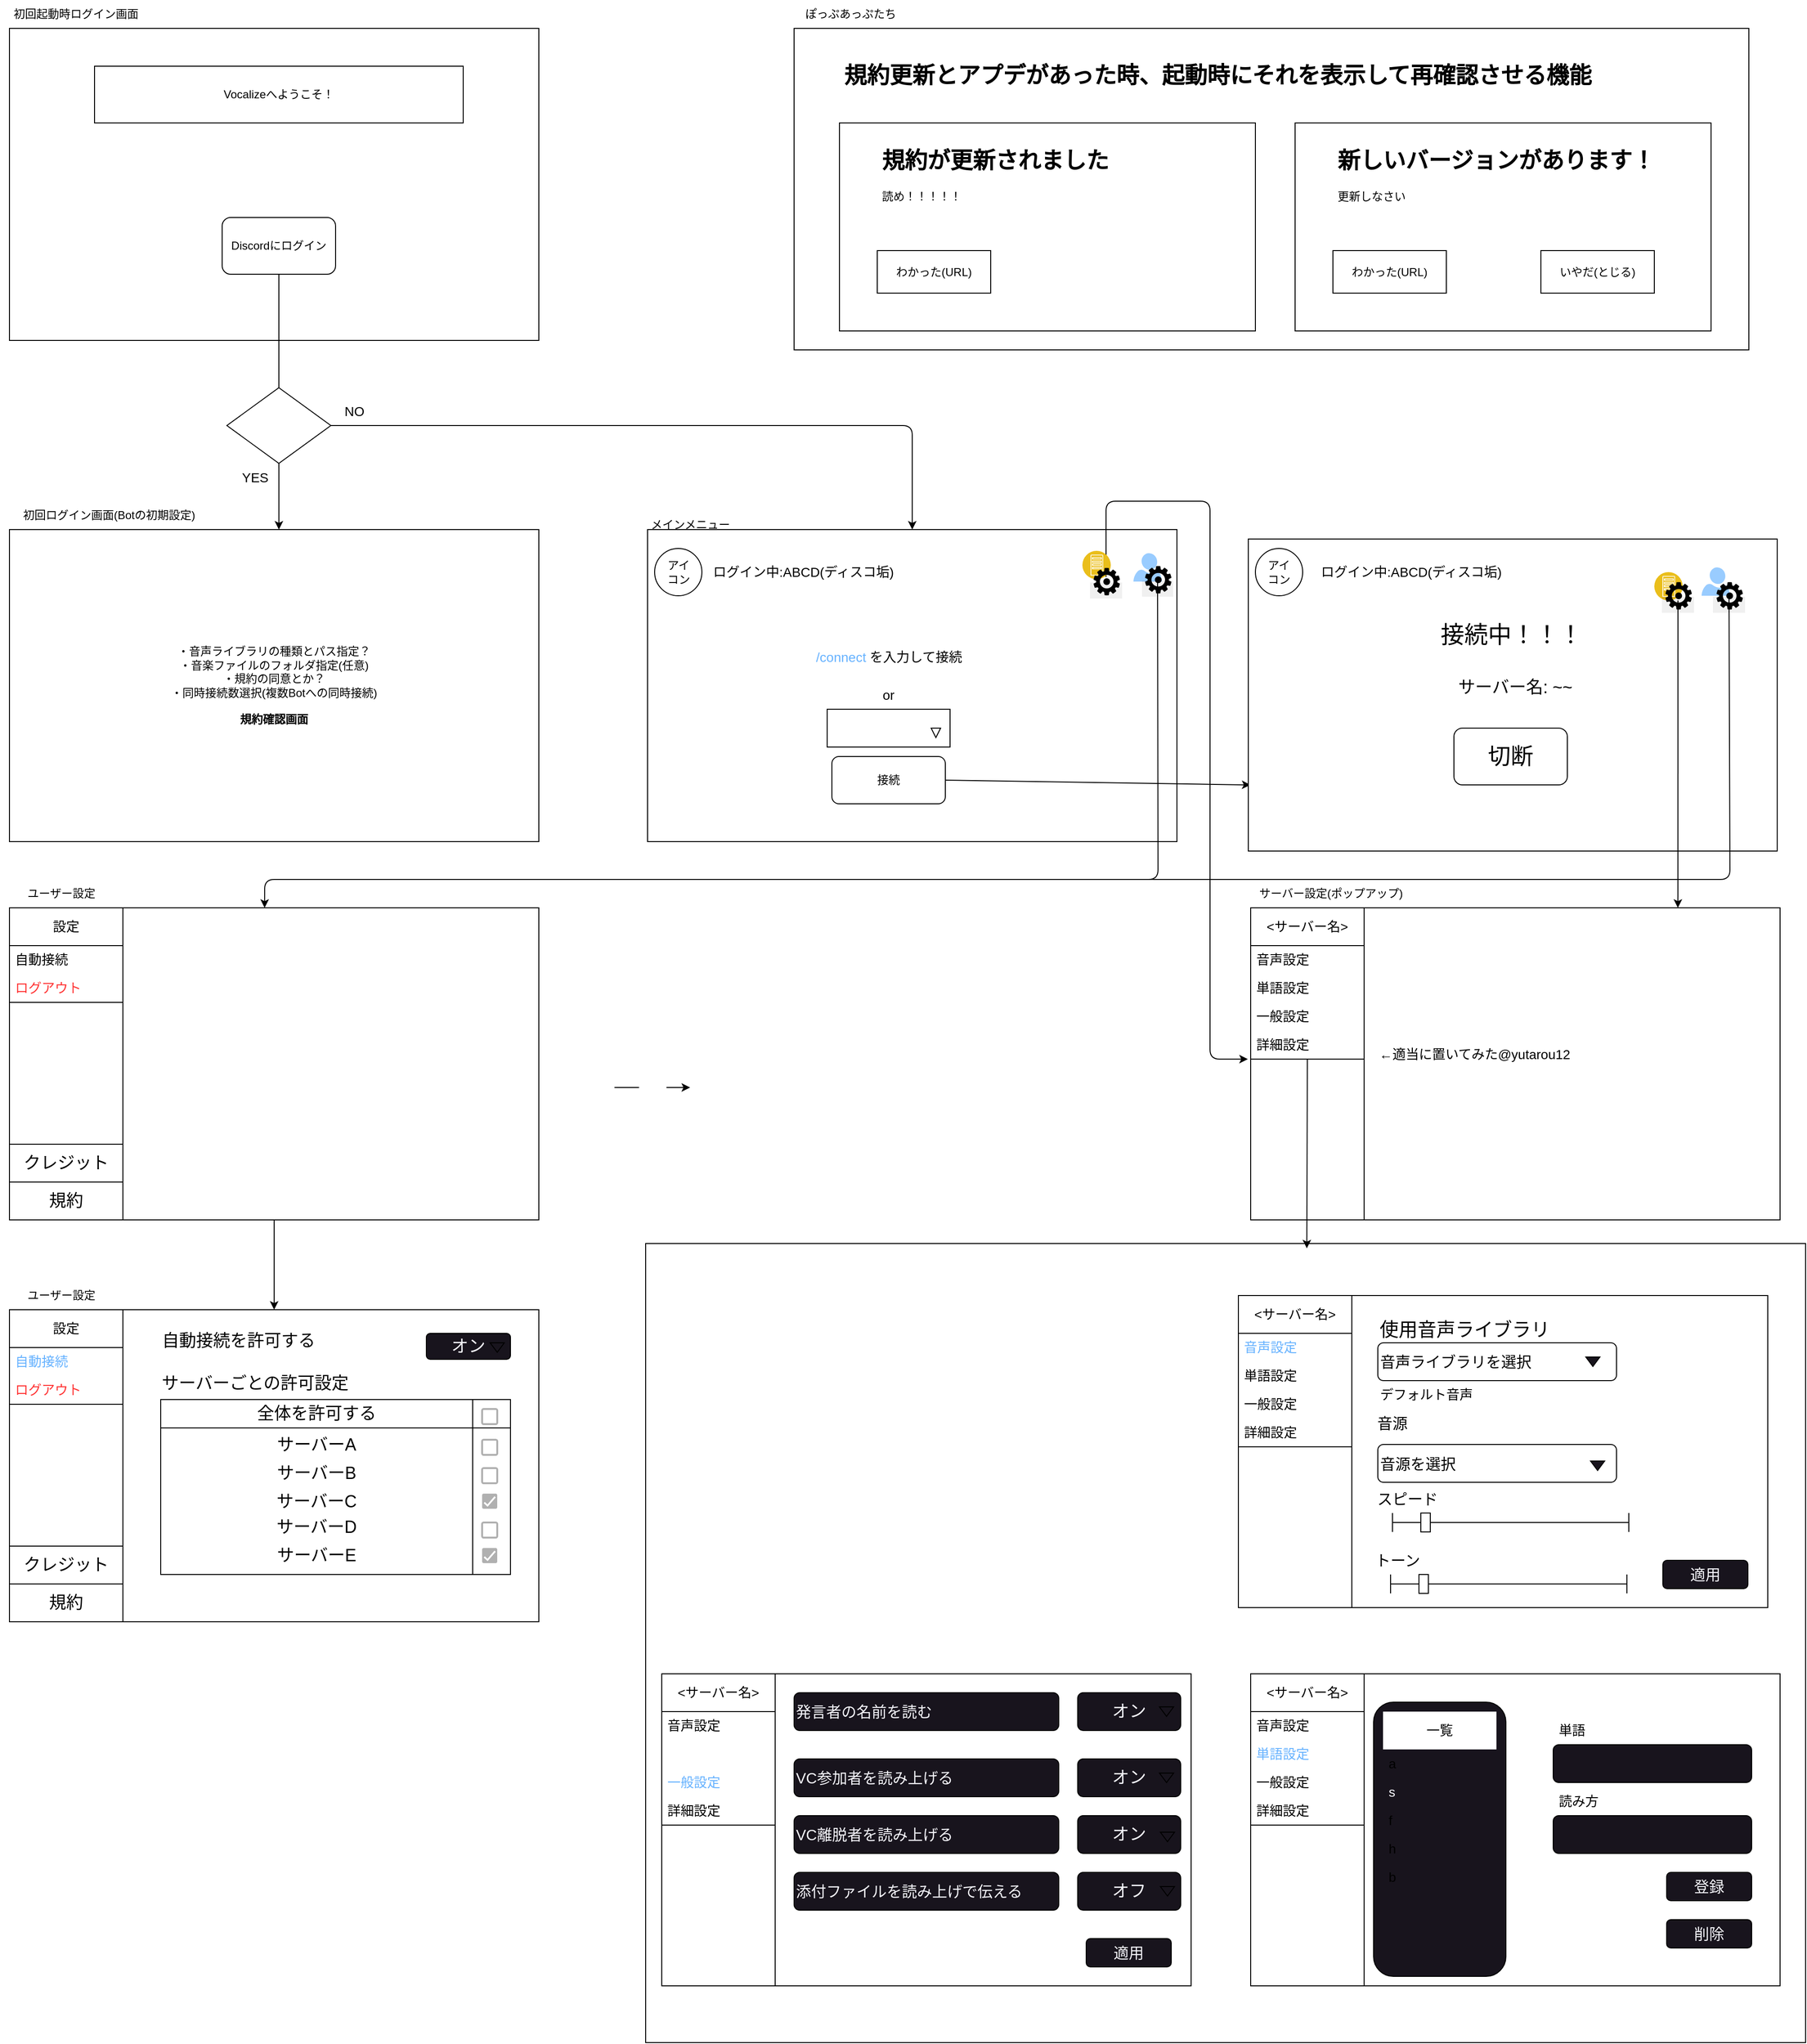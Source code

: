 <mxfile>
    <diagram id="Rq6vKUAzr5i6UWnKAh0b" name="Page-1">
        <mxGraphModel dx="3952" dy="2484" grid="1" gridSize="10" guides="1" tooltips="1" connect="1" arrows="1" fold="1" page="1" pageScale="1" pageWidth="1920" pageHeight="1200" math="0" shadow="0">
            <root>
                <mxCell id="0"/>
                <mxCell id="1" parent="0"/>
                <mxCell id="364" value="" style="rounded=0;whiteSpace=wrap;html=1;" vertex="1" parent="1">
                    <mxGeometry x="683" y="1315" width="1227" height="845" as="geometry"/>
                </mxCell>
                <mxCell id="175" value="" style="rounded=0;whiteSpace=wrap;html=1;" parent="1" vertex="1">
                    <mxGeometry x="840" y="30" width="1010" height="340" as="geometry"/>
                </mxCell>
                <mxCell id="2" value="" style="rounded=0;whiteSpace=wrap;html=1;" parent="1" vertex="1">
                    <mxGeometry x="10" y="30" width="560" height="330" as="geometry"/>
                </mxCell>
                <mxCell id="4" value="Vocalizeへようこそ！" style="rounded=0;whiteSpace=wrap;html=1;" parent="1" vertex="1">
                    <mxGeometry x="100" y="70" width="390" height="60" as="geometry"/>
                </mxCell>
                <mxCell id="5" value="初回起動時ログイン画面" style="text;html=1;align=center;verticalAlign=middle;resizable=0;points=[];autosize=1;strokeColor=none;fillColor=none;fontSize=12;" parent="1" vertex="1">
                    <mxGeometry width="160" height="30" as="geometry"/>
                </mxCell>
                <mxCell id="42" style="edgeStyle=none;html=1;exitX=0.5;exitY=1;exitDx=0;exitDy=0;fontSize=37;fontColor=#000000;startArrow=none;" parent="1" edge="1">
                    <mxGeometry relative="1" as="geometry">
                        <mxPoint x="295" y="560" as="targetPoint"/>
                    </mxGeometry>
                </mxCell>
                <mxCell id="6" value="Discordにログイン" style="rounded=1;whiteSpace=wrap;html=1;" parent="1" vertex="1">
                    <mxGeometry x="235" y="230" width="120" height="60" as="geometry"/>
                </mxCell>
                <mxCell id="8" value="" style="rounded=0;whiteSpace=wrap;html=1;" parent="1" vertex="1">
                    <mxGeometry x="685" y="560" width="560" height="330" as="geometry"/>
                </mxCell>
                <mxCell id="10" value="・音声ライブラリの種類とパス指定？&lt;br&gt;・音楽ファイルのフォルダ指定(任意)&lt;br&gt;・規約の同意とか？&lt;br&gt;・同時接続数選択(複数Botへの同時接続)&lt;br&gt;&lt;b&gt;&lt;br&gt;規約確認画面&lt;/b&gt;" style="rounded=0;whiteSpace=wrap;html=1;" parent="1" vertex="1">
                    <mxGeometry x="10" y="560" width="560" height="330" as="geometry"/>
                </mxCell>
                <mxCell id="11" value="初回ログイン画面(Botの初期設定)" style="text;html=1;align=center;verticalAlign=middle;resizable=0;points=[];autosize=1;strokeColor=none;fillColor=none;fontSize=12;" parent="1" vertex="1">
                    <mxGeometry x="10" y="530" width="210" height="30" as="geometry"/>
                </mxCell>
                <mxCell id="14" value="メインメニュー" style="text;html=1;align=center;verticalAlign=middle;resizable=0;points=[];autosize=1;strokeColor=none;fillColor=none;fontSize=12;" parent="1" vertex="1">
                    <mxGeometry x="675" y="540" width="110" height="30" as="geometry"/>
                </mxCell>
                <mxCell id="92" style="edgeStyle=none;html=1;entryX=0.004;entryY=0.788;entryDx=0;entryDy=0;fontSize=19;fontColor=#FFFFFF;entryPerimeter=0;exitX=1;exitY=0.5;exitDx=0;exitDy=0;" parent="1" source="16" target="75" edge="1">
                    <mxGeometry relative="1" as="geometry"/>
                </mxCell>
                <mxCell id="16" value="接続" style="rounded=1;whiteSpace=wrap;html=1;fontSize=12;" parent="1" vertex="1">
                    <mxGeometry x="880" y="800" width="120" height="50" as="geometry"/>
                </mxCell>
                <mxCell id="88" style="edgeStyle=none;html=1;entryX=0.482;entryY=0;entryDx=0;entryDy=0;fontSize=14;fontColor=#66B2FF;entryPerimeter=0;" parent="1" source="108" target="21" edge="1">
                    <mxGeometry relative="1" as="geometry">
                        <Array as="points">
                            <mxPoint x="1225" y="930"/>
                            <mxPoint x="280" y="930"/>
                        </Array>
                    </mxGeometry>
                </mxCell>
                <mxCell id="18" value="アイ&lt;br&gt;コン" style="ellipse;whiteSpace=wrap;html=1;aspect=fixed;" parent="1" vertex="1">
                    <mxGeometry x="692.5" y="580" width="50" height="50" as="geometry"/>
                </mxCell>
                <mxCell id="20" value="ログイン中:ABCD(ディスコ垢)" style="text;html=1;strokeColor=none;fillColor=none;align=center;verticalAlign=middle;whiteSpace=wrap;rounded=0;fontSize=14;" parent="1" vertex="1">
                    <mxGeometry x="745" y="590" width="210" height="30" as="geometry"/>
                </mxCell>
                <mxCell id="21" value="" style="rounded=0;whiteSpace=wrap;html=1;" parent="1" vertex="1">
                    <mxGeometry x="10" y="960" width="560" height="330" as="geometry"/>
                </mxCell>
                <mxCell id="23" value="" style="rounded=0;whiteSpace=wrap;html=1;fontSize=14;" parent="1" vertex="1">
                    <mxGeometry x="10" y="960" width="120" height="330" as="geometry"/>
                </mxCell>
                <mxCell id="24" value="設定" style="swimlane;fontStyle=0;childLayout=stackLayout;horizontal=1;startSize=40;horizontalStack=0;resizeParent=1;resizeParentMax=0;resizeLast=0;collapsible=1;marginBottom=0;whiteSpace=wrap;html=1;fontSize=14;" parent="1" vertex="1">
                    <mxGeometry x="10" y="960" width="120" height="100" as="geometry">
                        <mxRectangle x="700" y="560" width="120" height="130" as="alternateBounds"/>
                    </mxGeometry>
                </mxCell>
                <mxCell id="69" value="自動接続" style="text;strokeColor=none;fillColor=none;align=left;verticalAlign=middle;spacingLeft=4;spacingRight=4;overflow=hidden;points=[[0,0.5],[1,0.5]];portConstraint=eastwest;rotatable=0;whiteSpace=wrap;html=1;fontSize=14;" vertex="1" parent="24">
                    <mxGeometry y="40" width="120" height="30" as="geometry"/>
                </mxCell>
                <mxCell id="27" value="&lt;font color=&quot;#ff3333&quot;&gt;ログアウト&lt;/font&gt;" style="text;strokeColor=none;fillColor=none;align=left;verticalAlign=middle;spacingLeft=4;spacingRight=4;overflow=hidden;points=[[0,0.5],[1,0.5]];portConstraint=eastwest;rotatable=0;whiteSpace=wrap;html=1;fontSize=14;" parent="24" vertex="1">
                    <mxGeometry y="70" width="120" height="30" as="geometry"/>
                </mxCell>
                <mxCell id="32" value="" style="rounded=0;whiteSpace=wrap;html=1;" parent="1" vertex="1">
                    <mxGeometry x="1323" y="960" width="560" height="330" as="geometry"/>
                </mxCell>
                <mxCell id="37" value="" style="rounded=0;whiteSpace=wrap;html=1;fontSize=14;" parent="1" vertex="1">
                    <mxGeometry x="1323" y="960" width="120" height="330" as="geometry"/>
                </mxCell>
                <mxCell id="33" value="&amp;lt;サーバー名&amp;gt;" style="swimlane;fontStyle=0;childLayout=stackLayout;horizontal=1;startSize=40;horizontalStack=0;resizeParent=1;resizeParentMax=0;resizeLast=0;collapsible=1;marginBottom=0;whiteSpace=wrap;html=1;fontSize=14;" parent="1" vertex="1">
                    <mxGeometry x="1323" y="960" width="120" height="160" as="geometry">
                        <mxRectangle x="700" y="560" width="120" height="130" as="alternateBounds"/>
                    </mxGeometry>
                </mxCell>
                <mxCell id="34" value="音声設定" style="text;strokeColor=none;fillColor=none;align=left;verticalAlign=middle;spacingLeft=4;spacingRight=4;overflow=hidden;points=[[0,0.5],[1,0.5]];portConstraint=eastwest;rotatable=0;whiteSpace=wrap;html=1;fontSize=14;" parent="33" vertex="1">
                    <mxGeometry y="40" width="120" height="30" as="geometry"/>
                </mxCell>
                <mxCell id="35" value="単語設定" style="text;strokeColor=none;fillColor=none;align=left;verticalAlign=middle;spacingLeft=4;spacingRight=4;overflow=hidden;points=[[0,0.5],[1,0.5]];portConstraint=eastwest;rotatable=0;whiteSpace=wrap;html=1;fontSize=14;" parent="33" vertex="1">
                    <mxGeometry y="70" width="120" height="30" as="geometry"/>
                </mxCell>
                <mxCell id="38" value="一般設定&lt;span style=&quot;color: rgba(0, 0, 0, 0); font-family: monospace; font-size: 0px;&quot;&gt;%3CmxGraphModel%3E%3Croot%3E%3CmxCell%20id%3D%220%22%2F%3E%3CmxCell%20id%3D%221%22%20parent%3D%220%22%2F%3E%3CmxCell%20id%3D%222%22%20value%3D%22%22%20style%3D%22rounded%3D0%3BwhiteSpace%3Dwrap%3Bhtml%3D1%3BfontSize%3D14%3B%22%20vertex%3D%221%22%20parent%3D%221%22%3E%3CmxGeometry%20x%3D%22700%22%20y%3D%22560%22%20width%3D%22120%22%20height%3D%22330%22%20as%3D%22geometry%22%2F%3E%3C%2FmxCell%3E%3C%2Froot%3E%3C%2FmxGraphModel%3E&lt;/span&gt;" style="text;strokeColor=none;fillColor=none;align=left;verticalAlign=middle;spacingLeft=4;spacingRight=4;overflow=hidden;points=[[0,0.5],[1,0.5]];portConstraint=eastwest;rotatable=0;whiteSpace=wrap;html=1;fontSize=14;" parent="33" vertex="1">
                    <mxGeometry y="100" width="120" height="30" as="geometry"/>
                </mxCell>
                <mxCell id="36" value="詳細設定" style="text;strokeColor=none;fillColor=none;align=left;verticalAlign=middle;spacingLeft=4;spacingRight=4;overflow=hidden;points=[[0,0.5],[1,0.5]];portConstraint=eastwest;rotatable=0;whiteSpace=wrap;html=1;fontSize=14;" parent="33" vertex="1">
                    <mxGeometry y="130" width="120" height="30" as="geometry"/>
                </mxCell>
                <mxCell id="55" value="&lt;font color=&quot;#ffffff&quot; style=&quot;font-size: 14px;&quot;&gt;サーバーを選択　&lt;/font&gt;" style="rounded=0;whiteSpace=wrap;html=1;fontSize=37;fontColor=#000000;" parent="1" vertex="1">
                    <mxGeometry x="875" y="750" width="130" height="40" as="geometry"/>
                </mxCell>
                <mxCell id="56" value="" style="triangle;whiteSpace=wrap;html=1;fontSize=14;rotation=90;" parent="1" vertex="1">
                    <mxGeometry x="985" y="770" width="10" height="10" as="geometry"/>
                </mxCell>
                <mxCell id="57" value="←適当に置いてみた@yutarou12" style="text;strokeColor=none;fillColor=none;align=left;verticalAlign=middle;spacingLeft=4;spacingRight=4;overflow=hidden;points=[[0,0.5],[1,0.5]];portConstraint=eastwest;rotatable=0;whiteSpace=wrap;html=1;fontSize=14;" parent="1" vertex="1">
                    <mxGeometry x="1453" y="1060" width="240" height="110" as="geometry"/>
                </mxCell>
                <mxCell id="73" value="&lt;font color=&quot;#000000&quot;&gt;or&lt;/font&gt;" style="text;html=1;strokeColor=none;fillColor=none;align=center;verticalAlign=middle;whiteSpace=wrap;rounded=0;fontSize=14;fontColor=#FF3333;" parent="1" vertex="1">
                    <mxGeometry x="910" y="720" width="60" height="30" as="geometry"/>
                </mxCell>
                <mxCell id="74" value="&lt;font color=&quot;#66b2ff&quot;&gt;/connect&lt;/font&gt; を入力して接続" style="text;html=1;strokeColor=none;fillColor=none;align=center;verticalAlign=middle;whiteSpace=wrap;rounded=0;fontSize=14;fontColor=#000000;" parent="1" vertex="1">
                    <mxGeometry x="852.5" y="680" width="175" height="30" as="geometry"/>
                </mxCell>
                <mxCell id="75" value="" style="rounded=0;whiteSpace=wrap;html=1;" parent="1" vertex="1">
                    <mxGeometry x="1320.5" y="570" width="559.5" height="330" as="geometry"/>
                </mxCell>
                <mxCell id="76" value="接続中！！！" style="text;strokeColor=none;fillColor=none;align=center;verticalAlign=middle;spacingLeft=4;spacingRight=4;overflow=hidden;points=[[0,0.5],[1,0.5]];portConstraint=eastwest;rotatable=0;whiteSpace=wrap;html=1;fontSize=25;" parent="1" vertex="1">
                    <mxGeometry x="1479" y="630" width="240" height="80" as="geometry"/>
                </mxCell>
                <mxCell id="78" value="アイ&lt;br&gt;コン" style="ellipse;whiteSpace=wrap;html=1;aspect=fixed;" parent="1" vertex="1">
                    <mxGeometry x="1328" y="580" width="50" height="50" as="geometry"/>
                </mxCell>
                <mxCell id="79" value="ログイン中:ABCD(ディスコ垢)" style="text;html=1;strokeColor=none;fillColor=none;align=center;verticalAlign=middle;whiteSpace=wrap;rounded=0;fontSize=14;" parent="1" vertex="1">
                    <mxGeometry x="1388" y="590" width="210" height="30" as="geometry"/>
                </mxCell>
                <mxCell id="89" value="" style="endArrow=classic;html=1;" parent="1" source="31" edge="1">
                    <mxGeometry width="50" height="50" relative="1" as="geometry">
                        <mxPoint x="1170" y="190" as="sourcePoint"/>
                        <mxPoint x="1320" y="1120" as="targetPoint"/>
                        <Array as="points">
                            <mxPoint x="1170" y="530"/>
                            <mxPoint x="1280" y="530"/>
                            <mxPoint x="1280" y="1120"/>
                        </Array>
                    </mxGeometry>
                </mxCell>
                <mxCell id="91" value="&lt;font style=&quot;font-size: 24px;&quot;&gt;切断&lt;/font&gt;" style="rounded=1;whiteSpace=wrap;html=1;fontSize=8;fontColor=#000000;" parent="1" vertex="1">
                    <mxGeometry x="1538" y="770" width="120" height="60" as="geometry"/>
                </mxCell>
                <mxCell id="93" value="ユーザー設定" style="text;html=1;strokeColor=none;fillColor=none;align=center;verticalAlign=middle;whiteSpace=wrap;rounded=0;" parent="1" vertex="1">
                    <mxGeometry x="10" y="930" width="110" height="30" as="geometry"/>
                </mxCell>
                <mxCell id="94" value="&lt;font style=&quot;font-size: 18px;&quot;&gt;サーバー名: ~~&lt;/font&gt;" style="text;html=1;strokeColor=none;fillColor=none;align=center;verticalAlign=middle;whiteSpace=wrap;rounded=0;fontSize=24;fontColor=#000000;" parent="1" vertex="1">
                    <mxGeometry x="1538" y="710" width="130" height="30" as="geometry"/>
                </mxCell>
                <mxCell id="95" value="サーバー設定(ポップアップ)" style="text;html=1;strokeColor=none;fillColor=none;align=center;verticalAlign=middle;whiteSpace=wrap;rounded=0;" parent="1" vertex="1">
                    <mxGeometry x="1323" y="930" width="170" height="30" as="geometry"/>
                </mxCell>
                <mxCell id="107" value="" style="verticalLabelPosition=bottom;html=1;verticalAlign=top;align=center;strokeColor=none;fillColor=#99CCFF;shape=mxgraph.azure.user;fontSize=19;fontColor=#FFFFFF;" parent="1" vertex="1">
                    <mxGeometry x="1199" y="585" width="30" height="30" as="geometry"/>
                </mxCell>
                <mxCell id="108" value="&lt;span style=&quot;font-family: &amp;quot;gg sans&amp;quot;, &amp;quot;Noto Sans&amp;quot;, &amp;quot;Helvetica Neue&amp;quot;, Helvetica, Arial, sans-serif; text-align: left; background-color: rgba(2, 2, 2, 0.06);&quot;&gt;&lt;b style=&quot;&quot;&gt;&lt;font style=&quot;font-size: 37px;&quot;&gt;⚙&lt;/font&gt;&lt;/b&gt;&lt;/span&gt;" style="text;html=1;strokeColor=none;fillColor=none;align=center;verticalAlign=middle;whiteSpace=wrap;rounded=0;fontSize=12;" parent="1" vertex="1">
                    <mxGeometry x="1220" y="612.5" width="9" as="geometry"/>
                </mxCell>
                <mxCell id="121" value="" style="aspect=fixed;perimeter=ellipsePerimeter;html=1;align=center;shadow=0;dashed=0;fontColor=#4277BB;labelBackgroundColor=#ffffff;fontSize=12;spacingTop=3;image;image=img/lib/ibm/applications/app_server.svg;fillColor=#FFFFFF;" parent="1" vertex="1">
                    <mxGeometry x="1145" y="582.5" width="30" height="30" as="geometry"/>
                </mxCell>
                <mxCell id="31" value="&lt;span style=&quot;font-family: &amp;quot;gg sans&amp;quot;, &amp;quot;Noto Sans&amp;quot;, &amp;quot;Helvetica Neue&amp;quot;, Helvetica, Arial, sans-serif; text-align: left; background-color: rgba(2, 2, 2, 0.06);&quot;&gt;&lt;b style=&quot;&quot;&gt;&lt;font style=&quot;font-size: 37px;&quot;&gt;⚙&lt;/font&gt;&lt;/b&gt;&lt;/span&gt;" style="text;html=1;strokeColor=none;fillColor=none;align=center;verticalAlign=middle;whiteSpace=wrap;rounded=0;fontSize=12;" parent="1" vertex="1">
                    <mxGeometry x="1165" y="610" width="10" height="10" as="geometry"/>
                </mxCell>
                <mxCell id="126" value="&lt;h1&gt;規約更新とアプデがあった時、起動時にそれを表示して再確認させる機能&lt;br&gt;&lt;/h1&gt;" style="text;html=1;strokeColor=none;fillColor=none;spacing=5;spacingTop=-20;whiteSpace=wrap;overflow=hidden;rounded=0;" parent="1" vertex="1">
                    <mxGeometry x="888" y="60" width="820" height="160" as="geometry"/>
                </mxCell>
                <mxCell id="130" value="規約" style="rounded=0;whiteSpace=wrap;html=1;fontSize=18;fontColor=#000000;" parent="1" vertex="1">
                    <mxGeometry x="10" y="1250" width="120" height="40" as="geometry"/>
                </mxCell>
                <mxCell id="131" value="クレジット" style="rounded=0;whiteSpace=wrap;html=1;fontSize=18;fontColor=#000000;" parent="1" vertex="1">
                    <mxGeometry x="10" y="1210" width="120" height="40" as="geometry"/>
                </mxCell>
                <mxCell id="162" value="" style="rounded=0;whiteSpace=wrap;html=1;" parent="1" vertex="1">
                    <mxGeometry x="1370" y="130" width="440" height="220" as="geometry"/>
                </mxCell>
                <mxCell id="163" value="&lt;h1&gt;新しいバージョンがあります！&lt;/h1&gt;&lt;p&gt;更新しなさい&lt;/p&gt;" style="text;html=1;strokeColor=none;fillColor=none;spacing=5;spacingTop=-20;whiteSpace=wrap;overflow=hidden;rounded=0;" parent="1" vertex="1">
                    <mxGeometry x="1410" y="150" width="360" height="90" as="geometry"/>
                </mxCell>
                <mxCell id="165" value="わかった(URL)" style="rounded=0;whiteSpace=wrap;html=1;" parent="1" vertex="1">
                    <mxGeometry x="1410" y="265" width="120" height="45" as="geometry"/>
                </mxCell>
                <mxCell id="168" value="いやだ(とじる)" style="rounded=0;whiteSpace=wrap;html=1;" parent="1" vertex="1">
                    <mxGeometry x="1630" y="265" width="120" height="45" as="geometry"/>
                </mxCell>
                <mxCell id="170" value="" style="rounded=0;whiteSpace=wrap;html=1;" parent="1" vertex="1">
                    <mxGeometry x="888" y="130" width="440" height="220" as="geometry"/>
                </mxCell>
                <mxCell id="171" value="&lt;h1&gt;規約が更新されました&lt;/h1&gt;&lt;div&gt;読め！！！！！&lt;/div&gt;" style="text;html=1;strokeColor=none;fillColor=none;spacing=5;spacingTop=-20;whiteSpace=wrap;overflow=hidden;rounded=0;" parent="1" vertex="1">
                    <mxGeometry x="928" y="150" width="360" height="90" as="geometry"/>
                </mxCell>
                <mxCell id="172" value="わかった(URL)" style="rounded=0;whiteSpace=wrap;html=1;" parent="1" vertex="1">
                    <mxGeometry x="928" y="265" width="120" height="45" as="geometry"/>
                </mxCell>
                <mxCell id="176" value="ぽっぷあっぷたち" style="text;html=1;strokeColor=none;fillColor=none;align=center;verticalAlign=middle;whiteSpace=wrap;rounded=0;" parent="1" vertex="1">
                    <mxGeometry x="830" width="140" height="30" as="geometry"/>
                </mxCell>
                <mxCell id="177" value="" style="rounded=0;whiteSpace=wrap;html=1;" parent="1" vertex="1">
                    <mxGeometry x="1310" y="1370" width="560" height="330" as="geometry"/>
                </mxCell>
                <mxCell id="178" value="" style="rounded=0;whiteSpace=wrap;html=1;fontSize=14;" parent="1" vertex="1">
                    <mxGeometry x="1310" y="1370" width="120" height="330" as="geometry"/>
                </mxCell>
                <mxCell id="179" value="&amp;lt;サーバー名&amp;gt;" style="swimlane;fontStyle=0;childLayout=stackLayout;horizontal=1;startSize=40;horizontalStack=0;resizeParent=1;resizeParentMax=0;resizeLast=0;collapsible=1;marginBottom=0;whiteSpace=wrap;html=1;fontSize=14;" parent="1" vertex="1">
                    <mxGeometry x="1310" y="1370" width="120" height="160" as="geometry">
                        <mxRectangle x="700" y="560" width="120" height="130" as="alternateBounds"/>
                    </mxGeometry>
                </mxCell>
                <mxCell id="180" value="&lt;font color=&quot;#66b2ff&quot;&gt;音声設定&lt;/font&gt;" style="text;strokeColor=none;fillColor=none;align=left;verticalAlign=middle;spacingLeft=4;spacingRight=4;overflow=hidden;points=[[0,0.5],[1,0.5]];portConstraint=eastwest;rotatable=0;whiteSpace=wrap;html=1;fontSize=14;" parent="179" vertex="1">
                    <mxGeometry y="40" width="120" height="30" as="geometry"/>
                </mxCell>
                <mxCell id="181" value="単語設定" style="text;strokeColor=none;fillColor=none;align=left;verticalAlign=middle;spacingLeft=4;spacingRight=4;overflow=hidden;points=[[0,0.5],[1,0.5]];portConstraint=eastwest;rotatable=0;whiteSpace=wrap;html=1;fontSize=14;" parent="179" vertex="1">
                    <mxGeometry y="70" width="120" height="30" as="geometry"/>
                </mxCell>
                <mxCell id="182" value="一般設定&lt;span style=&quot;color: rgba(0, 0, 0, 0); font-family: monospace; font-size: 0px;&quot;&gt;%3CmxGraphModel%3E%3Croot%3E%3CmxCell%20id%3D%220%22%2F%3E%3CmxCell%20id%3D%221%22%20parent%3D%220%22%2F%3E%3CmxCell%20id%3D%222%22%20value%3D%22%22%20style%3D%22rounded%3D0%3BwhiteSpace%3Dwrap%3Bhtml%3D1%3BfontSize%3D14%3B%22%20vertex%3D%221%22%20parent%3D%221%22%3E%3CmxGeometry%20x%3D%22700%22%20y%3D%22560%22%20width%3D%22120%22%20height%3D%22330%22%20as%3D%22geometry%22%2F%3E%3C%2FmxCell%3E%3C%2Froot%3E%3C%2FmxGraphModel%3E&lt;/span&gt;" style="text;strokeColor=none;fillColor=none;align=left;verticalAlign=middle;spacingLeft=4;spacingRight=4;overflow=hidden;points=[[0,0.5],[1,0.5]];portConstraint=eastwest;rotatable=0;whiteSpace=wrap;html=1;fontSize=14;" parent="179" vertex="1">
                    <mxGeometry y="100" width="120" height="30" as="geometry"/>
                </mxCell>
                <mxCell id="183" value="詳細設定" style="text;strokeColor=none;fillColor=none;align=left;verticalAlign=middle;spacingLeft=4;spacingRight=4;overflow=hidden;points=[[0,0.5],[1,0.5]];portConstraint=eastwest;rotatable=0;whiteSpace=wrap;html=1;fontSize=14;" parent="179" vertex="1">
                    <mxGeometry y="130" width="120" height="30" as="geometry"/>
                </mxCell>
                <mxCell id="187" value="" style="rounded=0;whiteSpace=wrap;html=1;" parent="1" vertex="1">
                    <mxGeometry x="1323" y="1770" width="560" height="330" as="geometry"/>
                </mxCell>
                <mxCell id="188" value="" style="rounded=0;whiteSpace=wrap;html=1;fontSize=14;" parent="1" vertex="1">
                    <mxGeometry x="1323" y="1770" width="120" height="330" as="geometry"/>
                </mxCell>
                <mxCell id="189" value="&amp;lt;サーバー名&amp;gt;" style="swimlane;fontStyle=0;childLayout=stackLayout;horizontal=1;startSize=40;horizontalStack=0;resizeParent=1;resizeParentMax=0;resizeLast=0;collapsible=1;marginBottom=0;whiteSpace=wrap;html=1;fontSize=14;" parent="1" vertex="1">
                    <mxGeometry x="1323" y="1770" width="120" height="160" as="geometry">
                        <mxRectangle x="700" y="560" width="120" height="130" as="alternateBounds"/>
                    </mxGeometry>
                </mxCell>
                <mxCell id="190" value="音声設定" style="text;strokeColor=none;fillColor=none;align=left;verticalAlign=middle;spacingLeft=4;spacingRight=4;overflow=hidden;points=[[0,0.5],[1,0.5]];portConstraint=eastwest;rotatable=0;whiteSpace=wrap;html=1;fontSize=14;" parent="189" vertex="1">
                    <mxGeometry y="40" width="120" height="30" as="geometry"/>
                </mxCell>
                <mxCell id="191" value="&lt;font color=&quot;#66b2ff&quot;&gt;単語設定&lt;/font&gt;" style="text;strokeColor=none;fillColor=none;align=left;verticalAlign=middle;spacingLeft=4;spacingRight=4;overflow=hidden;points=[[0,0.5],[1,0.5]];portConstraint=eastwest;rotatable=0;whiteSpace=wrap;html=1;fontSize=14;fontColor=#6666FF;" parent="189" vertex="1">
                    <mxGeometry y="70" width="120" height="30" as="geometry"/>
                </mxCell>
                <mxCell id="192" value="一般設定&lt;span style=&quot;color: rgba(0, 0, 0, 0); font-family: monospace; font-size: 0px;&quot;&gt;%3CmxGraphModel%3E%3Croot%3E%3CmxCell%20id%3D%220%22%2F%3E%3CmxCell%20id%3D%221%22%20parent%3D%220%22%2F%3E%3CmxCell%20id%3D%222%22%20value%3D%22%22%20style%3D%22rounded%3D0%3BwhiteSpace%3Dwrap%3Bhtml%3D1%3BfontSize%3D14%3B%22%20vertex%3D%221%22%20parent%3D%221%22%3E%3CmxGeometry%20x%3D%22700%22%20y%3D%22560%22%20width%3D%22120%22%20height%3D%22330%22%20as%3D%22geometry%22%2F%3E%3C%2FmxCell%3E%3C%2Froot%3E%3C%2FmxGraphModel%3E&lt;/span&gt;" style="text;strokeColor=none;fillColor=none;align=left;verticalAlign=middle;spacingLeft=4;spacingRight=4;overflow=hidden;points=[[0,0.5],[1,0.5]];portConstraint=eastwest;rotatable=0;whiteSpace=wrap;html=1;fontSize=14;" parent="189" vertex="1">
                    <mxGeometry y="100" width="120" height="30" as="geometry"/>
                </mxCell>
                <mxCell id="193" value="詳細設定" style="text;strokeColor=none;fillColor=none;align=left;verticalAlign=middle;spacingLeft=4;spacingRight=4;overflow=hidden;points=[[0,0.5],[1,0.5]];portConstraint=eastwest;rotatable=0;whiteSpace=wrap;html=1;fontSize=14;" parent="189" vertex="1">
                    <mxGeometry y="130" width="120" height="30" as="geometry"/>
                </mxCell>
                <mxCell id="196" value="" style="rounded=1;whiteSpace=wrap;html=1;strokeColor=default;fontSize=9;fontColor=#6666FF;fillColor=#18141d;" parent="1" vertex="1">
                    <mxGeometry x="1453" y="1800" width="140" height="290" as="geometry"/>
                </mxCell>
                <mxCell id="197" value="一覧" style="swimlane;fontStyle=0;childLayout=stackLayout;horizontal=1;startSize=40;horizontalStack=0;resizeParent=1;resizeParentMax=0;resizeLast=0;collapsible=1;marginBottom=0;whiteSpace=wrap;html=1;fontSize=14;strokeColor=none;" parent="1" vertex="1">
                    <mxGeometry x="1463" y="1810" width="120" height="190" as="geometry">
                        <mxRectangle x="700" y="560" width="120" height="130" as="alternateBounds"/>
                    </mxGeometry>
                </mxCell>
                <mxCell id="198" value="a" style="text;strokeColor=none;fillColor=none;align=left;verticalAlign=middle;spacingLeft=4;spacingRight=4;overflow=hidden;points=[[0,0.5],[1,0.5]];portConstraint=eastwest;rotatable=0;whiteSpace=wrap;html=1;fontSize=14;" parent="197" vertex="1">
                    <mxGeometry y="40" width="120" height="30" as="geometry"/>
                </mxCell>
                <mxCell id="199" value="s" style="text;strokeColor=none;fillColor=none;align=left;verticalAlign=middle;spacingLeft=4;spacingRight=4;overflow=hidden;points=[[0,0.5],[1,0.5]];portConstraint=eastwest;rotatable=0;whiteSpace=wrap;html=1;fontSize=14;fontColor=#f5f5fa;" parent="197" vertex="1">
                    <mxGeometry y="70" width="120" height="30" as="geometry"/>
                </mxCell>
                <mxCell id="200" value="f" style="text;strokeColor=none;fillColor=none;align=left;verticalAlign=middle;spacingLeft=4;spacingRight=4;overflow=hidden;points=[[0,0.5],[1,0.5]];portConstraint=eastwest;rotatable=0;whiteSpace=wrap;html=1;fontSize=14;" parent="197" vertex="1">
                    <mxGeometry y="100" width="120" height="30" as="geometry"/>
                </mxCell>
                <mxCell id="201" value="h" style="text;strokeColor=none;fillColor=none;align=left;verticalAlign=middle;spacingLeft=4;spacingRight=4;overflow=hidden;points=[[0,0.5],[1,0.5]];portConstraint=eastwest;rotatable=0;whiteSpace=wrap;html=1;fontSize=14;" parent="197" vertex="1">
                    <mxGeometry y="130" width="120" height="30" as="geometry"/>
                </mxCell>
                <mxCell id="202" value="b" style="text;strokeColor=none;fillColor=none;align=left;verticalAlign=middle;spacingLeft=4;spacingRight=4;overflow=hidden;points=[[0,0.5],[1,0.5]];portConstraint=eastwest;rotatable=0;whiteSpace=wrap;html=1;fontSize=14;" parent="197" vertex="1">
                    <mxGeometry y="160" width="120" height="30" as="geometry"/>
                </mxCell>
                <mxCell id="203" value="" style="rounded=1;whiteSpace=wrap;html=1;strokeColor=default;fontSize=9;fontColor=#f5f5fa;fillColor=#18141D;" parent="1" vertex="1">
                    <mxGeometry x="1643" y="1845" width="210" height="40" as="geometry"/>
                </mxCell>
                <mxCell id="204" value="" style="rounded=1;whiteSpace=wrap;html=1;strokeColor=default;fontSize=9;fontColor=#f5f5fa;fillColor=#18141D;" parent="1" vertex="1">
                    <mxGeometry x="1643" y="1920" width="210" height="40" as="geometry"/>
                </mxCell>
                <mxCell id="205" value="単語" style="text;strokeColor=none;fillColor=none;align=left;verticalAlign=middle;spacingLeft=4;spacingRight=4;overflow=hidden;points=[[0,0.5],[1,0.5]];portConstraint=eastwest;rotatable=0;whiteSpace=wrap;html=1;fontSize=14;" parent="1" vertex="1">
                    <mxGeometry x="1643" y="1815" width="120" height="30" as="geometry"/>
                </mxCell>
                <mxCell id="206" value="読み方" style="text;strokeColor=none;fillColor=none;align=left;verticalAlign=middle;spacingLeft=4;spacingRight=4;overflow=hidden;points=[[0,0.5],[1,0.5]];portConstraint=eastwest;rotatable=0;whiteSpace=wrap;html=1;fontSize=14;" parent="1" vertex="1">
                    <mxGeometry x="1643" y="1890" width="120" height="30" as="geometry"/>
                </mxCell>
                <mxCell id="207" value="登録" style="rounded=1;whiteSpace=wrap;html=1;strokeColor=default;fontSize=16;fontColor=#f5f5fa;fillColor=#18141D;" parent="1" vertex="1">
                    <mxGeometry x="1763" y="1980" width="90" height="30" as="geometry"/>
                </mxCell>
                <mxCell id="209" value="削除" style="rounded=1;whiteSpace=wrap;html=1;strokeColor=default;fontSize=16;fontColor=#f5f5fa;fillColor=#18141D;" parent="1" vertex="1">
                    <mxGeometry x="1763" y="2030" width="90" height="30" as="geometry"/>
                </mxCell>
                <mxCell id="213" value="" style="rounded=0;whiteSpace=wrap;html=1;" parent="1" vertex="1">
                    <mxGeometry x="700" y="1770" width="560" height="330" as="geometry"/>
                </mxCell>
                <mxCell id="214" value="" style="rounded=0;whiteSpace=wrap;html=1;fontSize=14;" parent="1" vertex="1">
                    <mxGeometry x="700" y="1770" width="120" height="330" as="geometry"/>
                </mxCell>
                <mxCell id="215" value="&amp;lt;サーバー名&amp;gt;" style="swimlane;fontStyle=0;childLayout=stackLayout;horizontal=1;startSize=40;horizontalStack=0;resizeParent=1;resizeParentMax=0;resizeLast=0;collapsible=1;marginBottom=0;whiteSpace=wrap;html=1;fontSize=14;" parent="1" vertex="1">
                    <mxGeometry x="700" y="1770" width="120" height="160" as="geometry">
                        <mxRectangle x="700" y="560" width="120" height="130" as="alternateBounds"/>
                    </mxGeometry>
                </mxCell>
                <mxCell id="216" value="音声設定" style="text;strokeColor=none;fillColor=none;align=left;verticalAlign=middle;spacingLeft=4;spacingRight=4;overflow=hidden;points=[[0,0.5],[1,0.5]];portConstraint=eastwest;rotatable=0;whiteSpace=wrap;html=1;fontSize=14;" parent="215" vertex="1">
                    <mxGeometry y="40" width="120" height="30" as="geometry"/>
                </mxCell>
                <mxCell id="217" value="単語設定" style="text;strokeColor=none;fillColor=none;align=left;verticalAlign=middle;spacingLeft=4;spacingRight=4;overflow=hidden;points=[[0,0.5],[1,0.5]];portConstraint=eastwest;rotatable=0;whiteSpace=wrap;html=1;fontSize=14;fontColor=#FFFFFF;" parent="215" vertex="1">
                    <mxGeometry y="70" width="120" height="30" as="geometry"/>
                </mxCell>
                <mxCell id="218" value="&lt;font color=&quot;#66b2ff&quot;&gt;一般設定&lt;span style=&quot;font-family: monospace; font-size: 0px;&quot;&gt;%3CmxGraphModel%3E%3Croot%3E%3CmxCell%20id%3D%220%22%2F%3E%3CmxCell%20id%3D%221%22%20parent%3D%220%22%2F%3E%3CmxCell%20id%3D%222%22%20value%3D%22%22%20style%3D%22rounded%3D0%3BwhiteSpace%3Dwrap%3Bhtml%3D1%3BfontSize%3D14%3B%22%20vertex%3D%221%22%20parent%3D%221%22%3E%3CmxGeometry%20x%3D%22700%22%20y%3D%22560%22%20width%3D%22120%22%20height%3D%22330%22%20as%3D%22geometry%22%2F%3E%3C%2FmxCell%3E%3C%2Froot%3E%3C%2FmxGraphModel%3E&lt;/span&gt;&lt;/font&gt;" style="text;strokeColor=none;fillColor=none;align=left;verticalAlign=middle;spacingLeft=4;spacingRight=4;overflow=hidden;points=[[0,0.5],[1,0.5]];portConstraint=eastwest;rotatable=0;whiteSpace=wrap;html=1;fontSize=14;fontColor=#6666FF;" parent="215" vertex="1">
                    <mxGeometry y="100" width="120" height="30" as="geometry"/>
                </mxCell>
                <mxCell id="219" value="詳細設定" style="text;strokeColor=none;fillColor=none;align=left;verticalAlign=middle;spacingLeft=4;spacingRight=4;overflow=hidden;points=[[0,0.5],[1,0.5]];portConstraint=eastwest;rotatable=0;whiteSpace=wrap;html=1;fontSize=14;" parent="215" vertex="1">
                    <mxGeometry y="130" width="120" height="30" as="geometry"/>
                </mxCell>
                <mxCell id="234" value="発言者の名前を読む" style="rounded=1;whiteSpace=wrap;html=1;strokeColor=default;fontSize=16;fontColor=#f5f5fa;fillColor=#18141D;align=left;" parent="1" vertex="1">
                    <mxGeometry x="840" y="1790" width="280" height="40" as="geometry"/>
                </mxCell>
                <mxCell id="235" value="オン" style="rounded=1;whiteSpace=wrap;html=1;strokeColor=default;fontSize=18;fontColor=#f5f5fa;fillColor=#18141D;" parent="1" vertex="1">
                    <mxGeometry x="1140" y="1790" width="109" height="40" as="geometry"/>
                </mxCell>
                <mxCell id="236" value="VC参加者を読み上げる" style="rounded=1;whiteSpace=wrap;html=1;strokeColor=default;fontSize=16;fontColor=#f5f5fa;fillColor=#18141D;align=left;" parent="1" vertex="1">
                    <mxGeometry x="840" y="1860" width="280" height="40" as="geometry"/>
                </mxCell>
                <mxCell id="237" value="&lt;span style=&quot;font-size: 18px;&quot;&gt;オン&lt;/span&gt;" style="rounded=1;whiteSpace=wrap;html=1;strokeColor=default;fontSize=9;fontColor=#f5f5fa;fillColor=#18141D;" parent="1" vertex="1">
                    <mxGeometry x="1140" y="1860" width="109" height="40" as="geometry"/>
                </mxCell>
                <mxCell id="240" value="&lt;span style=&quot;font-size: 16px;&quot;&gt;VC離脱者を読み上げる&lt;/span&gt;" style="rounded=1;whiteSpace=wrap;html=1;strokeColor=default;fontSize=9;fontColor=#f5f5fa;fillColor=#18141D;align=left;" parent="1" vertex="1">
                    <mxGeometry x="840" y="1920" width="280" height="40" as="geometry"/>
                </mxCell>
                <mxCell id="241" value="&lt;span style=&quot;font-size: 18px;&quot;&gt;オン&lt;/span&gt;" style="rounded=1;whiteSpace=wrap;html=1;strokeColor=default;fontSize=9;fontColor=#f5f5fa;fillColor=#18141D;" parent="1" vertex="1">
                    <mxGeometry x="1140" y="1920" width="109" height="40" as="geometry"/>
                </mxCell>
                <mxCell id="242" value="&lt;span style=&quot;font-size: 16px;&quot;&gt;添付ファイルを読み上げで伝える&lt;/span&gt;" style="rounded=1;whiteSpace=wrap;html=1;strokeColor=default;fontSize=9;fontColor=#f5f5fa;fillColor=#18141D;align=left;" parent="1" vertex="1">
                    <mxGeometry x="840" y="1980" width="280" height="40" as="geometry"/>
                </mxCell>
                <mxCell id="243" value="&lt;span style=&quot;font-size: 18px;&quot;&gt;オフ&lt;/span&gt;" style="rounded=1;whiteSpace=wrap;html=1;strokeColor=default;fontSize=9;fontColor=#f5f5fa;fillColor=#18141D;" parent="1" vertex="1">
                    <mxGeometry x="1140" y="1980" width="109" height="40" as="geometry"/>
                </mxCell>
                <mxCell id="246" value="" style="triangle;whiteSpace=wrap;html=1;strokeColor=default;fontSize=16;fontColor=#6666FF;fillColor=#18141d;rotation=90;" parent="1" vertex="1">
                    <mxGeometry x="1229" y="1802.5" width="10" height="15" as="geometry"/>
                </mxCell>
                <mxCell id="247" value="" style="triangle;whiteSpace=wrap;html=1;strokeColor=default;fontSize=16;fontColor=#6666FF;fillColor=#18141d;rotation=90;" parent="1" vertex="1">
                    <mxGeometry x="1229" y="1872.5" width="10" height="15" as="geometry"/>
                </mxCell>
                <mxCell id="248" value="" style="triangle;whiteSpace=wrap;html=1;strokeColor=default;fontSize=16;fontColor=#6666FF;fillColor=#18141d;rotation=90;" parent="1" vertex="1">
                    <mxGeometry x="1230" y="1935" width="10" height="15" as="geometry"/>
                </mxCell>
                <mxCell id="249" value="" style="triangle;whiteSpace=wrap;html=1;strokeColor=default;fontSize=16;fontColor=#6666FF;fillColor=#18141d;rotation=90;" parent="1" vertex="1">
                    <mxGeometry x="1230" y="1992.5" width="10" height="15" as="geometry"/>
                </mxCell>
                <mxCell id="251" value="&lt;span style=&quot;font-size: 16px;&quot;&gt;音源を選択&lt;/span&gt;" style="rounded=1;whiteSpace=wrap;html=1;align=left;" parent="1" vertex="1">
                    <mxGeometry x="1457.5" y="1527.5" width="252.5" height="40" as="geometry"/>
                </mxCell>
                <mxCell id="252" value="" style="triangle;whiteSpace=wrap;html=1;strokeColor=default;fontSize=16;fontColor=#6666FF;fillColor=#18141d;rotation=90;" parent="1" vertex="1">
                    <mxGeometry x="1685" y="1542.5" width="10" height="15" as="geometry"/>
                </mxCell>
                <mxCell id="254" value="&lt;font style=&quot;font-size: 16px;&quot;&gt;音声ライブラリを選択&lt;/font&gt;" style="rounded=1;whiteSpace=wrap;html=1;align=left;" parent="1" vertex="1">
                    <mxGeometry x="1457.5" y="1420" width="252.5" height="40" as="geometry"/>
                </mxCell>
                <mxCell id="255" value="" style="triangle;whiteSpace=wrap;html=1;strokeColor=default;fontSize=16;fontColor=#6666FF;fillColor=#18141d;rotation=90;" parent="1" vertex="1">
                    <mxGeometry x="1680" y="1432.5" width="10" height="15" as="geometry"/>
                </mxCell>
                <mxCell id="258" value="&lt;font style=&quot;font-size: 20px;&quot;&gt;使用音声ライブラリ&lt;/font&gt;" style="text;html=1;strokeColor=none;fillColor=none;align=center;verticalAlign=middle;whiteSpace=wrap;rounded=0;fontSize=16;" parent="1" vertex="1">
                    <mxGeometry x="1457.5" y="1390" width="182.5" height="30" as="geometry"/>
                </mxCell>
                <mxCell id="259" value="適用" style="rounded=1;whiteSpace=wrap;html=1;strokeColor=default;fontSize=16;fontColor=#f5f5fa;fillColor=#18141D;" parent="1" vertex="1">
                    <mxGeometry x="1759" y="1650" width="90" height="30" as="geometry"/>
                </mxCell>
                <mxCell id="260" value="&lt;font style=&quot;font-size: 14px;&quot;&gt;デフォルト音声&lt;/font&gt;" style="text;html=1;strokeColor=none;fillColor=none;align=left;verticalAlign=middle;whiteSpace=wrap;rounded=0;fontSize=14;" parent="1" vertex="1">
                    <mxGeometry x="1457.5" y="1460" width="152.5" height="30" as="geometry"/>
                </mxCell>
                <mxCell id="261" value="適用" style="rounded=1;whiteSpace=wrap;html=1;strokeColor=default;fontSize=16;fontColor=#f5f5fa;fillColor=#18141D;" parent="1" vertex="1">
                    <mxGeometry x="1149" y="2050" width="90" height="30" as="geometry"/>
                </mxCell>
                <mxCell id="262" value="音源" style="text;html=1;strokeColor=none;fillColor=none;align=left;verticalAlign=middle;whiteSpace=wrap;rounded=0;fontSize=16;" parent="1" vertex="1">
                    <mxGeometry x="1455" y="1490" width="150" height="30" as="geometry"/>
                </mxCell>
                <mxCell id="263" value="スピード" style="text;html=1;strokeColor=none;fillColor=none;align=left;verticalAlign=middle;whiteSpace=wrap;rounded=0;fontSize=16;" parent="1" vertex="1">
                    <mxGeometry x="1455" y="1570" width="150" height="30" as="geometry"/>
                </mxCell>
                <mxCell id="265" value="" style="shape=crossbar;whiteSpace=wrap;html=1;rounded=1;fontSize=20;" parent="1" vertex="1">
                    <mxGeometry x="1473" y="1600" width="250" height="20" as="geometry"/>
                </mxCell>
                <mxCell id="266" value="" style="rounded=0;whiteSpace=wrap;html=1;fontSize=20;" parent="1" vertex="1">
                    <mxGeometry x="1503" y="1600" width="10" height="20" as="geometry"/>
                </mxCell>
                <mxCell id="360" value="" style="edgeStyle=none;html=1;exitX=0.5;exitY=1;exitDx=0;exitDy=0;fontSize=37;fontColor=#000000;endArrow=none;" edge="1" parent="1" source="6" target="359">
                    <mxGeometry relative="1" as="geometry">
                        <mxPoint x="295" y="560.0" as="targetPoint"/>
                        <mxPoint x="295" y="290" as="sourcePoint"/>
                    </mxGeometry>
                </mxCell>
                <mxCell id="361" style="edgeStyle=none;html=1;entryX=0.509;entryY=0;entryDx=0;entryDy=0;entryPerimeter=0;fontSize=13;fontColor=#FFFFFF;" edge="1" parent="1" source="359" target="10">
                    <mxGeometry relative="1" as="geometry"/>
                </mxCell>
                <mxCell id="362" style="edgeStyle=none;html=1;entryX=0.5;entryY=0;entryDx=0;entryDy=0;fontSize=13;fontColor=#FFFFFF;" edge="1" parent="1" source="359" target="8">
                    <mxGeometry relative="1" as="geometry">
                        <Array as="points">
                            <mxPoint x="965" y="450"/>
                        </Array>
                    </mxGeometry>
                </mxCell>
                <mxCell id="359" value="IF 初回" style="rhombus;whiteSpace=wrap;html=1;strokeColor=default;fontSize=13;fontColor=#FFFFFF;fillColor=default;" vertex="1" parent="1">
                    <mxGeometry x="240" y="410" width="110" height="80" as="geometry"/>
                </mxCell>
                <mxCell id="366" value="" style="rounded=0;whiteSpace=wrap;html=1;" vertex="1" parent="1">
                    <mxGeometry x="10" y="1385" width="560" height="330" as="geometry"/>
                </mxCell>
                <mxCell id="367" value="" style="rounded=0;whiteSpace=wrap;html=1;fontSize=14;" vertex="1" parent="1">
                    <mxGeometry x="10" y="1385" width="120" height="330" as="geometry"/>
                </mxCell>
                <mxCell id="368" value="設定" style="swimlane;fontStyle=0;childLayout=stackLayout;horizontal=1;startSize=40;horizontalStack=0;resizeParent=1;resizeParentMax=0;resizeLast=0;collapsible=1;marginBottom=0;whiteSpace=wrap;html=1;fontSize=14;" vertex="1" parent="1">
                    <mxGeometry x="10" y="1385" width="120" height="100" as="geometry">
                        <mxRectangle x="700" y="560" width="120" height="130" as="alternateBounds"/>
                    </mxGeometry>
                </mxCell>
                <mxCell id="369" value="&lt;font color=&quot;#66b2ff&quot;&gt;自動接続&lt;/font&gt;" style="text;strokeColor=none;fillColor=none;align=left;verticalAlign=middle;spacingLeft=4;spacingRight=4;overflow=hidden;points=[[0,0.5],[1,0.5]];portConstraint=eastwest;rotatable=0;whiteSpace=wrap;html=1;fontSize=14;" vertex="1" parent="368">
                    <mxGeometry y="40" width="120" height="30" as="geometry"/>
                </mxCell>
                <mxCell id="370" value="&lt;font color=&quot;#ff3333&quot;&gt;ログアウト&lt;/font&gt;" style="text;strokeColor=none;fillColor=none;align=left;verticalAlign=middle;spacingLeft=4;spacingRight=4;overflow=hidden;points=[[0,0.5],[1,0.5]];portConstraint=eastwest;rotatable=0;whiteSpace=wrap;html=1;fontSize=14;" vertex="1" parent="368">
                    <mxGeometry y="70" width="120" height="30" as="geometry"/>
                </mxCell>
                <mxCell id="371" value="ユーザー設定" style="text;html=1;strokeColor=none;fillColor=none;align=center;verticalAlign=middle;whiteSpace=wrap;rounded=0;" vertex="1" parent="1">
                    <mxGeometry x="10" y="1355" width="110" height="30" as="geometry"/>
                </mxCell>
                <mxCell id="372" value="規約" style="rounded=0;whiteSpace=wrap;html=1;fontSize=18;fontColor=#000000;" vertex="1" parent="1">
                    <mxGeometry x="10" y="1675" width="120" height="40" as="geometry"/>
                </mxCell>
                <mxCell id="373" value="クレジット" style="rounded=0;whiteSpace=wrap;html=1;fontSize=18;fontColor=#000000;" vertex="1" parent="1">
                    <mxGeometry x="10" y="1635" width="120" height="40" as="geometry"/>
                </mxCell>
                <mxCell id="365" style="edgeStyle=none;html=1;entryX=0.57;entryY=0.006;entryDx=0;entryDy=0;entryPerimeter=0;fontSize=13;fontColor=#FFFFFF;" edge="1" parent="1" source="36" target="364">
                    <mxGeometry relative="1" as="geometry">
                        <mxPoint x="1370" y="1310" as="sourcePoint"/>
                    </mxGeometry>
                </mxCell>
                <mxCell id="374" value="トーン" style="text;html=1;strokeColor=none;fillColor=none;align=left;verticalAlign=middle;whiteSpace=wrap;rounded=0;fontSize=16;" vertex="1" parent="1">
                    <mxGeometry x="1453" y="1635" width="150" height="30" as="geometry"/>
                </mxCell>
                <mxCell id="375" value="" style="shape=crossbar;whiteSpace=wrap;html=1;rounded=1;fontSize=20;" vertex="1" parent="1">
                    <mxGeometry x="1471" y="1665" width="250" height="20" as="geometry"/>
                </mxCell>
                <mxCell id="376" value="" style="rounded=0;whiteSpace=wrap;html=1;fontSize=20;" vertex="1" parent="1">
                    <mxGeometry x="1501" y="1665" width="10" height="20" as="geometry"/>
                </mxCell>
                <mxCell id="377" value="" style="shape=internalStorage;whiteSpace=wrap;html=1;backgroundOutline=1;fontColor=#66B2FF;dx=330;dy=30;" vertex="1" parent="1">
                    <mxGeometry x="170" y="1480" width="370" height="185" as="geometry"/>
                </mxCell>
                <mxCell id="378" value="自動接続を許可する" style="text;html=1;strokeColor=none;fillColor=none;align=center;verticalAlign=middle;whiteSpace=wrap;rounded=0;fontColor=default;fontSize=18;" vertex="1" parent="1">
                    <mxGeometry x="170" y="1402.5" width="165" height="30" as="geometry"/>
                </mxCell>
                <mxCell id="379" value="heck" style="edgeStyle=none;orthogonalLoop=1;jettySize=auto;html=1;fontSize=14;fontColor=#FFFFFF;" edge="1" parent="1">
                    <mxGeometry width="80" relative="1" as="geometry">
                        <mxPoint x="650" y="1150" as="sourcePoint"/>
                        <mxPoint x="730" y="1150" as="targetPoint"/>
                        <Array as="points"/>
                    </mxGeometry>
                </mxCell>
                <mxCell id="380" value="サーバーごとの許可設定" style="text;html=1;strokeColor=none;fillColor=none;align=center;verticalAlign=middle;whiteSpace=wrap;rounded=0;fontColor=default;fontSize=18;" vertex="1" parent="1">
                    <mxGeometry x="170" y="1447.5" width="200" height="30" as="geometry"/>
                </mxCell>
                <mxCell id="381" value="YES" style="text;html=1;strokeColor=none;fillColor=none;align=center;verticalAlign=middle;whiteSpace=wrap;rounded=0;fontSize=14;" vertex="1" parent="1">
                    <mxGeometry x="245" y="490" width="50" height="30" as="geometry"/>
                </mxCell>
                <mxCell id="382" value="" style="dashed=0;labelPosition=right;align=left;shape=mxgraph.gmdl.checkbox;strokeColor=#B0B0B0;fillColor=none;strokeWidth=2;aspect=fixed;sketch=0;fontSize=18;fontColor=default;" vertex="1" parent="1">
                    <mxGeometry x="510" y="1490" width="16" height="16" as="geometry"/>
                </mxCell>
                <mxCell id="383" value="NO" style="text;html=1;strokeColor=none;fillColor=none;align=center;verticalAlign=middle;whiteSpace=wrap;rounded=0;fontSize=14;" vertex="1" parent="1">
                    <mxGeometry x="350" y="420" width="50" height="30" as="geometry"/>
                </mxCell>
                <mxCell id="384" value="全体を許可する" style="text;html=1;strokeColor=none;fillColor=none;align=center;verticalAlign=middle;whiteSpace=wrap;rounded=0;fontSize=18;fontColor=default;" vertex="1" parent="1">
                    <mxGeometry x="170" y="1480" width="330" height="30" as="geometry"/>
                </mxCell>
                <mxCell id="385" value="" style="dashed=0;labelPosition=right;align=left;shape=mxgraph.gmdl.checkbox;strokeColor=#B0B0B0;fillColor=none;strokeWidth=2;aspect=fixed;sketch=0;fontSize=18;fontColor=default;" vertex="1" parent="1">
                    <mxGeometry x="510" y="1522.5" width="16" height="16" as="geometry"/>
                </mxCell>
                <mxCell id="386" value="サーバーA" style="text;html=1;strokeColor=none;fillColor=none;align=center;verticalAlign=middle;whiteSpace=wrap;rounded=0;fontSize=18;fontColor=default;" vertex="1" parent="1">
                    <mxGeometry x="170" y="1512.5" width="330" height="30" as="geometry"/>
                </mxCell>
                <mxCell id="387" value="" style="dashed=0;labelPosition=right;align=left;shape=mxgraph.gmdl.checkbox;strokeColor=#B0B0B0;fillColor=none;strokeWidth=2;aspect=fixed;sketch=0;fontSize=18;fontColor=default;" vertex="1" parent="1">
                    <mxGeometry x="510" y="1552.5" width="16" height="16" as="geometry"/>
                </mxCell>
                <mxCell id="388" value="サーバーB" style="text;html=1;strokeColor=none;fillColor=none;align=center;verticalAlign=middle;whiteSpace=wrap;rounded=0;fontSize=18;fontColor=default;" vertex="1" parent="1">
                    <mxGeometry x="170" y="1542.5" width="330" height="30" as="geometry"/>
                </mxCell>
                <mxCell id="390" value="サーバーC" style="text;html=1;strokeColor=none;fillColor=none;align=center;verticalAlign=middle;whiteSpace=wrap;rounded=0;fontSize=18;fontColor=default;" vertex="1" parent="1">
                    <mxGeometry x="170" y="1572.5" width="330" height="30" as="geometry"/>
                </mxCell>
                <mxCell id="391" value="" style="dashed=0;labelPosition=right;align=left;shape=mxgraph.gmdl.checkbox;strokeColor=#B0B0B0;fillColor=none;strokeWidth=2;aspect=fixed;sketch=0;fontSize=18;fontColor=default;" vertex="1" parent="1">
                    <mxGeometry x="510" y="1610" width="16" height="16" as="geometry"/>
                </mxCell>
                <mxCell id="392" value="サーバーD" style="text;html=1;strokeColor=none;fillColor=none;align=center;verticalAlign=middle;whiteSpace=wrap;rounded=0;fontSize=18;fontColor=default;" vertex="1" parent="1">
                    <mxGeometry x="170" y="1600" width="330" height="30" as="geometry"/>
                </mxCell>
                <mxCell id="394" value="サーバーE" style="text;html=1;strokeColor=none;fillColor=none;align=center;verticalAlign=middle;whiteSpace=wrap;rounded=0;fontSize=18;fontColor=default;" vertex="1" parent="1">
                    <mxGeometry x="170" y="1630" width="330" height="30" as="geometry"/>
                </mxCell>
                <mxCell id="396" value="" style="dashed=0;labelPosition=right;align=left;shape=mxgraph.gmdl.checkbox;strokeColor=none;fillColor=#B0B0B0;strokeWidth=2;aspect=fixed;sketch=0;fontSize=18;fontColor=default;" vertex="1" parent="1">
                    <mxGeometry x="510" y="1579.5" width="16" height="16" as="geometry"/>
                </mxCell>
                <mxCell id="397" value="" style="dashed=0;labelPosition=right;align=left;shape=mxgraph.gmdl.checkbox;strokeColor=none;fillColor=#B0B0B0;strokeWidth=2;aspect=fixed;sketch=0;fontSize=18;fontColor=default;" vertex="1" parent="1">
                    <mxGeometry x="510" y="1637" width="16" height="16" as="geometry"/>
                </mxCell>
                <mxCell id="399" value="" style="verticalLabelPosition=bottom;html=1;verticalAlign=top;align=center;strokeColor=none;fillColor=#99CCFF;shape=mxgraph.azure.user;fontSize=19;fontColor=#FFFFFF;" vertex="1" parent="1">
                    <mxGeometry x="1800" y="600" width="30" height="30" as="geometry"/>
                </mxCell>
                <mxCell id="414" style="edgeStyle=none;html=1;fontSize=14;fontColor=#FFFFFF;endArrow=none;endFill=0;" edge="1" parent="1" source="400">
                    <mxGeometry relative="1" as="geometry">
                        <mxPoint x="1200" y="930" as="targetPoint"/>
                        <Array as="points">
                            <mxPoint x="1830" y="930"/>
                        </Array>
                    </mxGeometry>
                </mxCell>
                <mxCell id="400" value="&lt;span style=&quot;font-family: &amp;quot;gg sans&amp;quot;, &amp;quot;Noto Sans&amp;quot;, &amp;quot;Helvetica Neue&amp;quot;, Helvetica, Arial, sans-serif; text-align: left; background-color: rgba(2, 2, 2, 0.06);&quot;&gt;&lt;b style=&quot;&quot;&gt;&lt;font style=&quot;font-size: 37px;&quot;&gt;⚙&lt;/font&gt;&lt;/b&gt;&lt;/span&gt;" style="text;html=1;strokeColor=none;fillColor=none;align=center;verticalAlign=middle;whiteSpace=wrap;rounded=0;fontSize=12;" vertex="1" parent="1">
                    <mxGeometry x="1809" y="630" width="40" as="geometry"/>
                </mxCell>
                <mxCell id="401" value="" style="aspect=fixed;perimeter=ellipsePerimeter;html=1;align=center;shadow=0;dashed=0;fontColor=#4277BB;labelBackgroundColor=#ffffff;fontSize=12;spacingTop=3;image;image=img/lib/ibm/applications/app_server.svg;fillColor=#FFFFFF;" vertex="1" parent="1">
                    <mxGeometry x="1750" y="605" width="30" height="30" as="geometry"/>
                </mxCell>
                <mxCell id="413" style="edgeStyle=none;html=1;entryX=0.807;entryY=0;entryDx=0;entryDy=0;entryPerimeter=0;fontSize=14;fontColor=#FFFFFF;" edge="1" parent="1" source="402" target="32">
                    <mxGeometry relative="1" as="geometry"/>
                </mxCell>
                <mxCell id="402" value="&lt;span style=&quot;font-family: &amp;quot;gg sans&amp;quot;, &amp;quot;Noto Sans&amp;quot;, &amp;quot;Helvetica Neue&amp;quot;, Helvetica, Arial, sans-serif; text-align: left; background-color: rgba(2, 2, 2, 0.06);&quot;&gt;&lt;b style=&quot;&quot;&gt;&lt;font style=&quot;font-size: 37px;&quot;&gt;⚙&lt;/font&gt;&lt;/b&gt;&lt;/span&gt;" style="text;html=1;strokeColor=none;fillColor=none;align=center;verticalAlign=middle;whiteSpace=wrap;rounded=0;fontSize=12;" vertex="1" parent="1">
                    <mxGeometry x="1770" y="625" width="10" height="10" as="geometry"/>
                </mxCell>
                <mxCell id="403" value="&lt;span style=&quot;font-size: 18px;&quot;&gt;オン&lt;/span&gt;" style="rounded=1;whiteSpace=wrap;html=1;strokeColor=default;fontSize=9;fontColor=#f5f5fa;fillColor=#18141D;" vertex="1" parent="1">
                    <mxGeometry x="451" y="1410" width="89" height="27.5" as="geometry"/>
                </mxCell>
                <mxCell id="404" value="" style="triangle;whiteSpace=wrap;html=1;strokeColor=default;fontSize=16;fontColor=#6666FF;fillColor=#18141d;rotation=90;" vertex="1" parent="1">
                    <mxGeometry x="521" y="1417.5" width="10" height="15" as="geometry"/>
                </mxCell>
                <mxCell id="410" value="" style="endArrow=classic;html=1;fontSize=18;fontColor=default;exitX=0.5;exitY=1;exitDx=0;exitDy=0;" edge="1" parent="1" source="21" target="366">
                    <mxGeometry width="50" height="50" relative="1" as="geometry">
                        <mxPoint x="600" y="1470" as="sourcePoint"/>
                        <mxPoint x="650" y="1420" as="targetPoint"/>
                    </mxGeometry>
                </mxCell>
            </root>
        </mxGraphModel>
    </diagram>
</mxfile>
